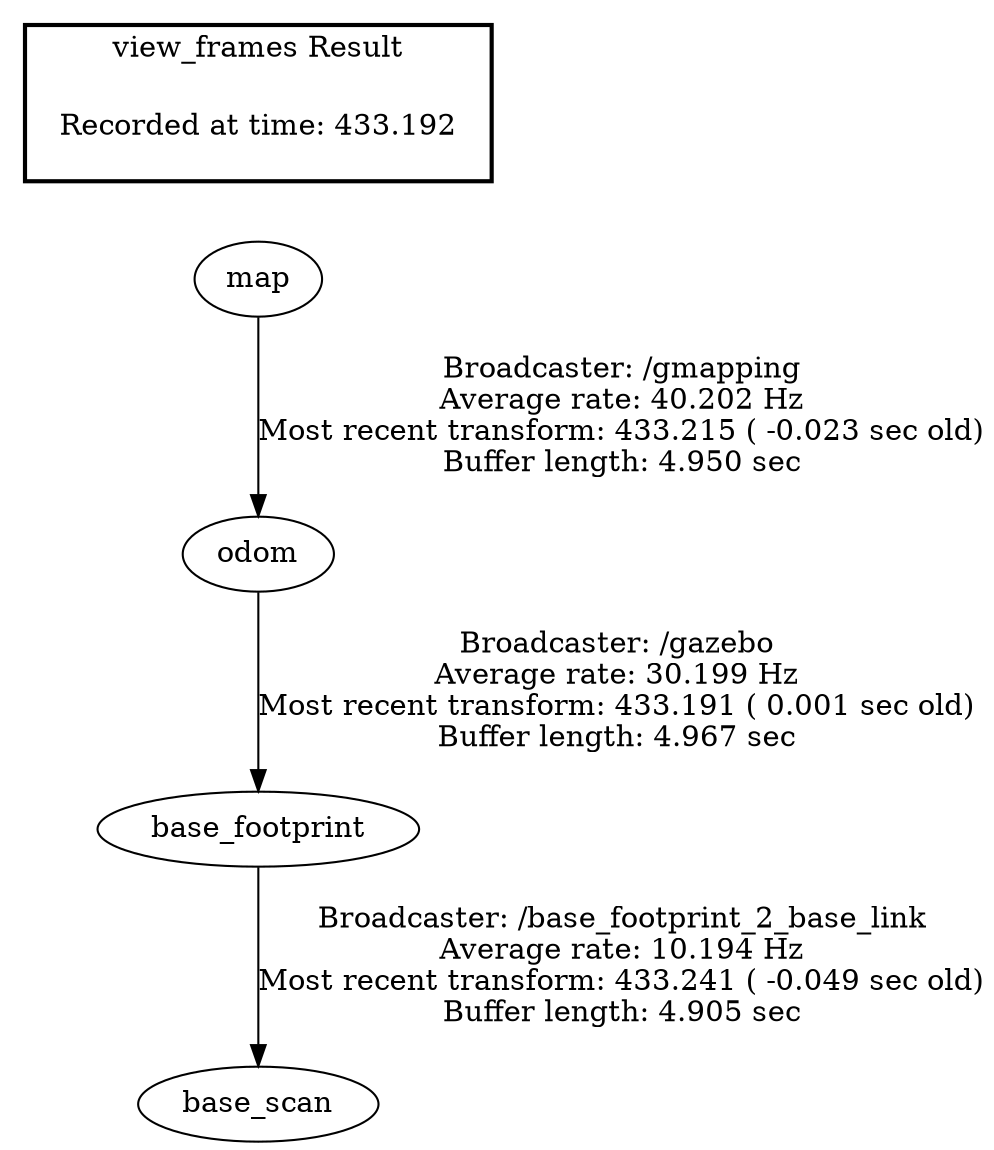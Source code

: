 digraph G {
"map" -> "odom"[label="Broadcaster: /gmapping\nAverage rate: 40.202 Hz\nMost recent transform: 433.215 ( -0.023 sec old)\nBuffer length: 4.950 sec\n"];
"odom" -> "base_footprint"[label="Broadcaster: /gazebo\nAverage rate: 30.199 Hz\nMost recent transform: 433.191 ( 0.001 sec old)\nBuffer length: 4.967 sec\n"];
"base_footprint" -> "base_scan"[label="Broadcaster: /base_footprint_2_base_link\nAverage rate: 10.194 Hz\nMost recent transform: 433.241 ( -0.049 sec old)\nBuffer length: 4.905 sec\n"];
edge [style=invis];
 subgraph cluster_legend { style=bold; color=black; label ="view_frames Result";
"Recorded at time: 433.192"[ shape=plaintext ] ;
 }->"map";
}